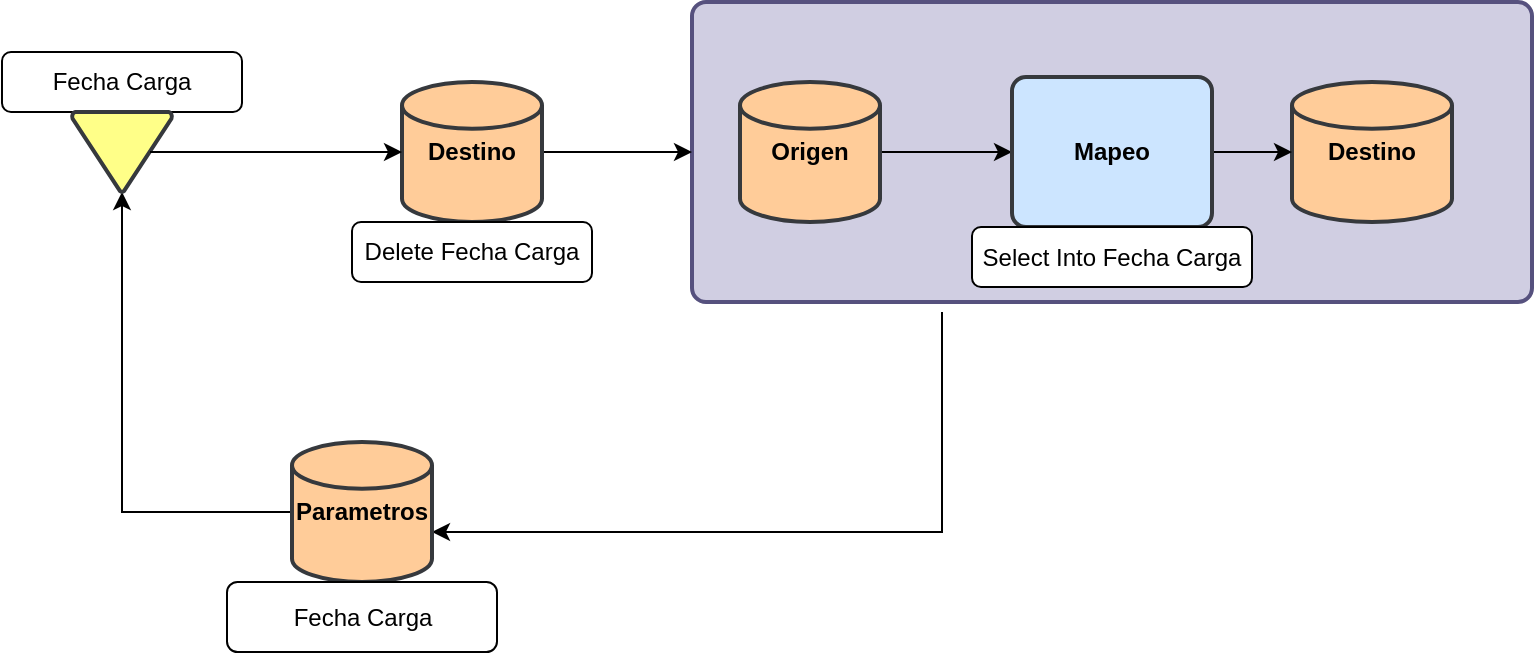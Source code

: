 <mxfile version="22.1.11" type="github">
  <diagram name="Página-1" id="WkRH7l3zm4I1z0LaY9Jw">
    <mxGraphModel dx="880" dy="470" grid="1" gridSize="10" guides="1" tooltips="1" connect="1" arrows="1" fold="1" page="1" pageScale="1" pageWidth="827" pageHeight="1169" math="0" shadow="0">
      <root>
        <mxCell id="0" />
        <mxCell id="1" parent="0" />
        <mxCell id="RBNQAmvx07aDCypaauNz-28" style="edgeStyle=orthogonalEdgeStyle;rounded=0;orthogonalLoop=1;jettySize=auto;html=1;" edge="1" parent="1" target="RBNQAmvx07aDCypaauNz-10">
          <mxGeometry relative="1" as="geometry">
            <mxPoint x="520" y="465" as="sourcePoint" />
            <mxPoint x="295" y="565" as="targetPoint" />
            <Array as="points">
              <mxPoint x="520" y="575" />
            </Array>
          </mxGeometry>
        </mxCell>
        <mxCell id="RBNQAmvx07aDCypaauNz-21" value="" style="rounded=1;whiteSpace=wrap;html=1;absoluteArcSize=1;arcSize=14;strokeWidth=2;fillColor=#d0cee2;strokeColor=#56517e;" vertex="1" parent="1">
          <mxGeometry x="395" y="310" width="420" height="150" as="geometry" />
        </mxCell>
        <mxCell id="RBNQAmvx07aDCypaauNz-30" value="" style="edgeStyle=orthogonalEdgeStyle;rounded=0;orthogonalLoop=1;jettySize=auto;html=1;" edge="1" parent="1" source="RBNQAmvx07aDCypaauNz-3" target="RBNQAmvx07aDCypaauNz-6">
          <mxGeometry relative="1" as="geometry" />
        </mxCell>
        <mxCell id="RBNQAmvx07aDCypaauNz-3" value="Origen" style="strokeWidth=2;html=1;shape=mxgraph.flowchart.database;whiteSpace=wrap;fillColor=#ffcc99;strokeColor=#36393d;fontStyle=1" vertex="1" parent="1">
          <mxGeometry x="419" y="350" width="70" height="70" as="geometry" />
        </mxCell>
        <mxCell id="RBNQAmvx07aDCypaauNz-4" value="Destino" style="strokeWidth=2;html=1;shape=mxgraph.flowchart.database;whiteSpace=wrap;fillColor=#ffcc99;strokeColor=#36393d;fontStyle=1" vertex="1" parent="1">
          <mxGeometry x="695" y="350" width="80" height="70" as="geometry" />
        </mxCell>
        <mxCell id="RBNQAmvx07aDCypaauNz-9" style="edgeStyle=orthogonalEdgeStyle;rounded=0;orthogonalLoop=1;jettySize=auto;html=1;" edge="1" parent="1" source="RBNQAmvx07aDCypaauNz-6" target="RBNQAmvx07aDCypaauNz-4">
          <mxGeometry relative="1" as="geometry" />
        </mxCell>
        <mxCell id="RBNQAmvx07aDCypaauNz-6" value="Mapeo" style="rounded=1;whiteSpace=wrap;html=1;absoluteArcSize=1;arcSize=14;strokeWidth=2;fillColor=#cce5ff;strokeColor=#36393d;fontStyle=1" vertex="1" parent="1">
          <mxGeometry x="555" y="347.5" width="100" height="75" as="geometry" />
        </mxCell>
        <mxCell id="RBNQAmvx07aDCypaauNz-29" style="edgeStyle=orthogonalEdgeStyle;rounded=0;orthogonalLoop=1;jettySize=auto;html=1;" edge="1" parent="1" source="RBNQAmvx07aDCypaauNz-10" target="RBNQAmvx07aDCypaauNz-16">
          <mxGeometry relative="1" as="geometry" />
        </mxCell>
        <mxCell id="RBNQAmvx07aDCypaauNz-10" value="Parametros" style="strokeWidth=2;html=1;shape=mxgraph.flowchart.database;whiteSpace=wrap;fillColor=#ffcc99;strokeColor=#36393d;fontStyle=1" vertex="1" parent="1">
          <mxGeometry x="195" y="530" width="70" height="70" as="geometry" />
        </mxCell>
        <mxCell id="RBNQAmvx07aDCypaauNz-12" value="Fecha Carga" style="rounded=1;whiteSpace=wrap;html=1;" vertex="1" parent="1">
          <mxGeometry x="162.5" y="600" width="135" height="35" as="geometry" />
        </mxCell>
        <mxCell id="RBNQAmvx07aDCypaauNz-14" value="Fecha Carga" style="rounded=1;whiteSpace=wrap;html=1;" vertex="1" parent="1">
          <mxGeometry x="50" y="335" width="120" height="30" as="geometry" />
        </mxCell>
        <mxCell id="RBNQAmvx07aDCypaauNz-16" value="" style="strokeWidth=2;html=1;shape=mxgraph.flowchart.extract_or_measurement;whiteSpace=wrap;rotation=-180;fillColor=#ffff88;strokeColor=#36393d;" vertex="1" parent="1">
          <mxGeometry x="85" y="365" width="50" height="40" as="geometry" />
        </mxCell>
        <mxCell id="RBNQAmvx07aDCypaauNz-43" style="edgeStyle=orthogonalEdgeStyle;rounded=0;orthogonalLoop=1;jettySize=auto;html=1;entryX=0;entryY=0.5;entryDx=0;entryDy=0;" edge="1" parent="1" source="RBNQAmvx07aDCypaauNz-33" target="RBNQAmvx07aDCypaauNz-21">
          <mxGeometry relative="1" as="geometry" />
        </mxCell>
        <mxCell id="RBNQAmvx07aDCypaauNz-33" value="Destino" style="strokeWidth=2;html=1;shape=mxgraph.flowchart.database;whiteSpace=wrap;fillColor=#ffcc99;strokeColor=#36393d;fontStyle=1" vertex="1" parent="1">
          <mxGeometry x="250" y="350" width="70" height="70" as="geometry" />
        </mxCell>
        <mxCell id="RBNQAmvx07aDCypaauNz-39" value="Delete Fecha Carga" style="rounded=1;whiteSpace=wrap;html=1;" vertex="1" parent="1">
          <mxGeometry x="225" y="420" width="120" height="30" as="geometry" />
        </mxCell>
        <mxCell id="RBNQAmvx07aDCypaauNz-41" value="Select Into Fecha Carga" style="rounded=1;whiteSpace=wrap;html=1;" vertex="1" parent="1">
          <mxGeometry x="535" y="422.5" width="140" height="30" as="geometry" />
        </mxCell>
        <mxCell id="RBNQAmvx07aDCypaauNz-44" style="edgeStyle=orthogonalEdgeStyle;rounded=0;orthogonalLoop=1;jettySize=auto;html=1;exitX=0.22;exitY=0.5;exitDx=0;exitDy=0;exitPerimeter=0;entryX=0;entryY=0.5;entryDx=0;entryDy=0;entryPerimeter=0;" edge="1" parent="1" source="RBNQAmvx07aDCypaauNz-16" target="RBNQAmvx07aDCypaauNz-33">
          <mxGeometry relative="1" as="geometry" />
        </mxCell>
      </root>
    </mxGraphModel>
  </diagram>
</mxfile>
